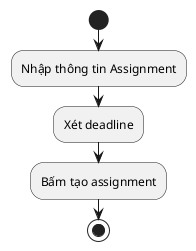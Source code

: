 @startuml TaoAssignment
start
:Nhập thông tin Assignment;
:Xét deadline;
:Bấm tạo assignment;
stop
@enduml